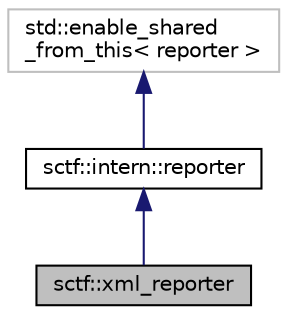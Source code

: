 digraph "sctf::xml_reporter"
{
  edge [fontname="Helvetica",fontsize="10",labelfontname="Helvetica",labelfontsize="10"];
  node [fontname="Helvetica",fontsize="10",shape=record];
  Node0 [label="sctf::xml_reporter",height=0.2,width=0.4,color="black", fillcolor="grey75", style="filled", fontcolor="black"];
  Node1 -> Node0 [dir="back",color="midnightblue",fontsize="10",style="solid",fontname="Helvetica"];
  Node1 [label="sctf::intern::reporter",height=0.2,width=0.4,color="black", fillcolor="white", style="filled",URL="$classsctf_1_1intern_1_1reporter.html"];
  Node2 -> Node1 [dir="back",color="midnightblue",fontsize="10",style="solid",fontname="Helvetica"];
  Node2 [label="std::enable_shared\l_from_this\< reporter \>",height=0.2,width=0.4,color="grey75", fillcolor="white", style="filled"];
}
